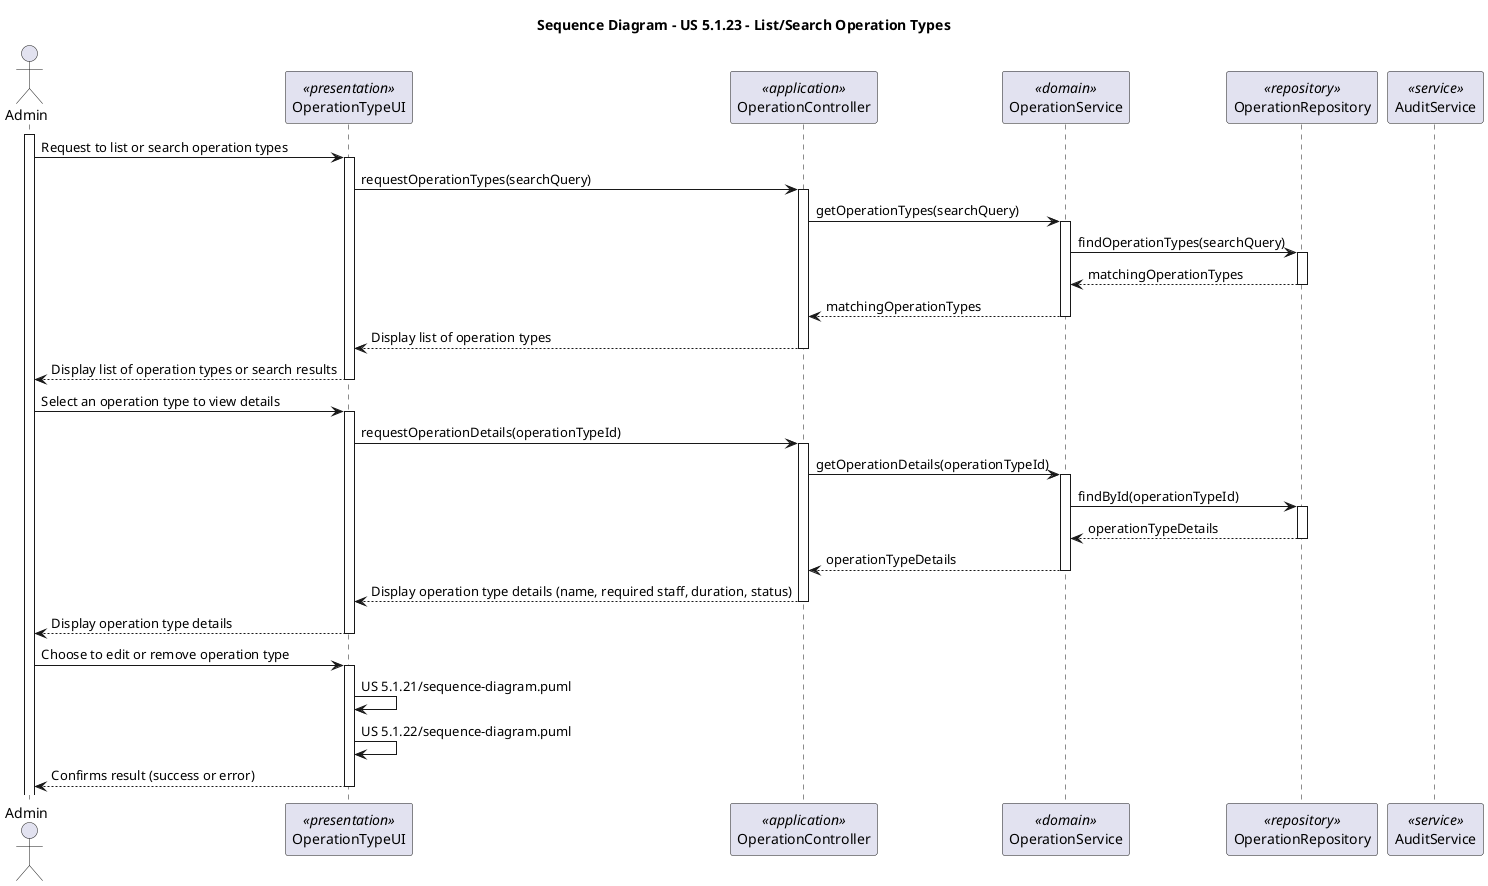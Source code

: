 @startuml sd
title Sequence Diagram - US 5.1.23 - List/Search Operation Types

actor "Admin" as admin
participant "OperationTypeUI" as ui <<presentation>>
participant "OperationController" as con <<application>>
participant "OperationService" as service <<domain>>
participant "OperationRepository" as repo <<repository>>
participant "AuditService" as audit <<service>>

activate admin
admin -> ui: Request to list or search operation types

activate ui
ui -> con: requestOperationTypes(searchQuery)
activate con

con -> service: getOperationTypes(searchQuery)
activate service

service -> repo: findOperationTypes(searchQuery)
activate repo
repo --> service: matchingOperationTypes
deactivate repo

service --> con: matchingOperationTypes
deactivate service

con --> ui: Display list of operation types
deactivate con

ui --> admin: Display list of operation types or search results
deactivate ui

admin -> ui: Select an operation type to view details
activate ui
ui -> con: requestOperationDetails(operationTypeId)
activate con

con -> service: getOperationDetails(operationTypeId)
activate service
service -> repo: findById(operationTypeId)
activate repo
repo --> service: operationTypeDetails
deactivate repo

service --> con: operationTypeDetails
deactivate service

con --> ui: Display operation type details (name, required staff, duration, status)
deactivate con

ui --> admin: Display operation type details
deactivate ui

admin -> ui: Choose to edit or remove operation type
activate ui
ui -> ui: US 5.1.21/sequence-diagram.puml
ui -> ui: US 5.1.22/sequence-diagram.puml
deactivate con
ui --> admin: Confirms result (success or error)
deactivate ui

@enduml
